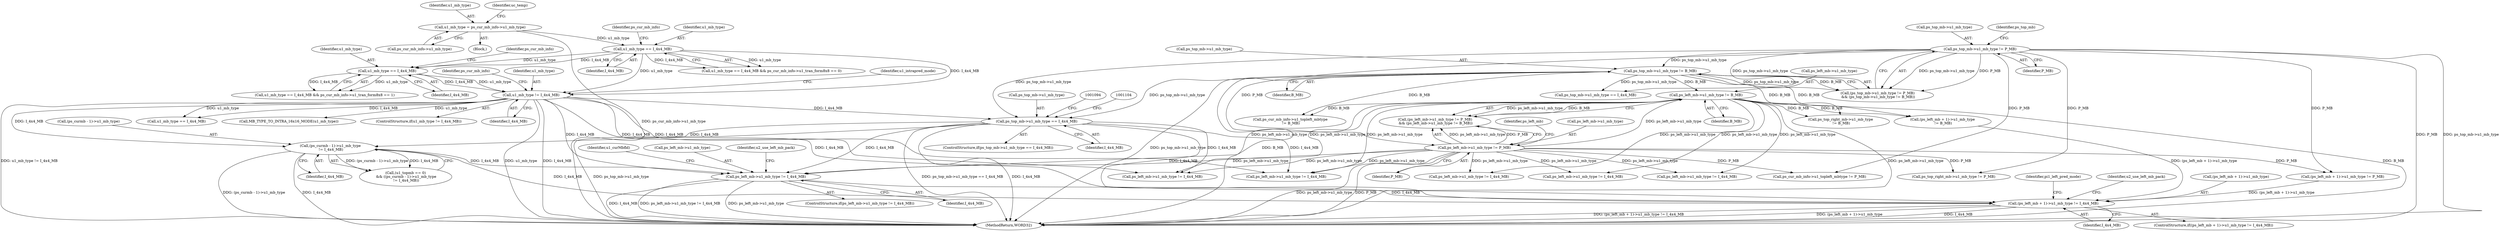 digraph "0_Android_a583270e1c96d307469c83dc42bd3c5f1b9ef63f@pointer" {
"1001190" [label="(Call,ps_left_mb->u1_mb_type != I_4x4_MB)"];
"1000436" [label="(Call,ps_left_mb->u1_mb_type != B_MB)"];
"1000431" [label="(Call,ps_left_mb->u1_mb_type != P_MB)"];
"1000416" [label="(Call,ps_top_mb->u1_mb_type != P_MB)"];
"1000421" [label="(Call,ps_top_mb->u1_mb_type != B_MB)"];
"1001086" [label="(Call,ps_top_mb->u1_mb_type == I_4x4_MB)"];
"1000785" [label="(Call,u1_mb_type != I_4x4_MB)"];
"1000722" [label="(Call,u1_mb_type == I_4x4_MB)"];
"1000697" [label="(Call,u1_mb_type == I_4x4_MB)"];
"1000245" [label="(Call,u1_mb_type = ps_cur_mb_info->u1_mb_type)"];
"1001178" [label="(Call,(ps_curmb - 1)->u1_mb_type\n != I_4x4_MB)"];
"1001229" [label="(Call,(ps_left_mb + 1)->u1_mb_type != I_4x4_MB)"];
"1000723" [label="(Identifier,u1_mb_type)"];
"1001086" [label="(Call,ps_top_mb->u1_mb_type == I_4x4_MB)"];
"1001194" [label="(Identifier,I_4x4_MB)"];
"1003254" [label="(MethodReturn,WORD32)"];
"1000791" [label="(Identifier,u1_intrapred_mode)"];
"1000246" [label="(Identifier,u1_mb_type)"];
"1001368" [label="(Call,ps_left_mb->u1_mb_type != I_4x4_MB)"];
"1000438" [label="(Identifier,ps_left_mb)"];
"1000698" [label="(Identifier,u1_mb_type)"];
"1000440" [label="(Identifier,B_MB)"];
"1000702" [label="(Identifier,ps_cur_mb_info)"];
"1000721" [label="(Call,u1_mb_type == I_4x4_MB && ps_cur_mb_info->u1_tran_form8x8 == 1)"];
"1000245" [label="(Call,u1_mb_type = ps_cur_mb_info->u1_mb_type)"];
"1001229" [label="(Call,(ps_left_mb + 1)->u1_mb_type != I_4x4_MB)"];
"1000416" [label="(Call,ps_top_mb->u1_mb_type != P_MB)"];
"1000785" [label="(Call,u1_mb_type != I_4x4_MB)"];
"1001269" [label="(Identifier,pi1_left_pred_mode)"];
"1000526" [label="(Call,ps_cur_mb_info->u1_topleft_mbtype\n != B_MB)"];
"1000506" [label="(Call,ps_top_right_mb->u1_mb_type != P_MB)"];
"1001814" [label="(Call,u1_mb_type == I_4x4_MB)"];
"1001891" [label="(Call,ps_top_mb->u1_mb_type == I_4x4_MB)"];
"1001239" [label="(Identifier,u2_use_left_mb_pack)"];
"1001191" [label="(Call,ps_left_mb->u1_mb_type)"];
"1000432" [label="(Call,ps_left_mb->u1_mb_type)"];
"1000422" [label="(Call,ps_top_mb->u1_mb_type)"];
"1001174" [label="(Call,(u1_topmb == 0)\n && ((ps_curmb - 1)->u1_mb_type\n != I_4x4_MB))"];
"1001230" [label="(Call,(ps_left_mb + 1)->u1_mb_type)"];
"1001085" [label="(ControlStructure,if(ps_top_mb->u1_mb_type == I_4x4_MB))"];
"1001015" [label="(Identifier,ps_cur_mb_info)"];
"1001943" [label="(Call,ps_left_mb->u1_mb_type != I_4x4_MB)"];
"1000463" [label="(Call,(ps_left_mb + 1)->u1_mb_type != P_MB)"];
"1000521" [label="(Call,ps_cur_mb_info->u1_topleft_mbtype != P_MB)"];
"1001179" [label="(Call,(ps_curmb - 1)->u1_mb_type)"];
"1000727" [label="(Identifier,ps_cur_mb_info)"];
"1001130" [label="(Call,ps_left_mb->u1_mb_type != I_4x4_MB)"];
"1001199" [label="(Identifier,u2_use_left_mb_pack)"];
"1000437" [label="(Call,ps_left_mb->u1_mb_type)"];
"1000699" [label="(Identifier,I_4x4_MB)"];
"1000252" [label="(Identifier,uc_temp)"];
"1000423" [label="(Identifier,ps_top_mb)"];
"1001223" [label="(Identifier,u1_curMbfld)"];
"1000792" [label="(Call,MB_TYPE_TO_INTRA_16x16_MODE(u1_mb_type))"];
"1001184" [label="(Identifier,I_4x4_MB)"];
"1000697" [label="(Call,u1_mb_type == I_4x4_MB)"];
"1000435" [label="(Identifier,P_MB)"];
"1000243" [label="(Block,)"];
"1001087" [label="(Call,ps_top_mb->u1_mb_type)"];
"1000425" [label="(Identifier,B_MB)"];
"1000470" [label="(Call,(ps_left_mb + 1)->u1_mb_type\n != B_MB)"];
"1000436" [label="(Call,ps_left_mb->u1_mb_type != B_MB)"];
"1000784" [label="(ControlStructure,if(u1_mb_type != I_4x4_MB))"];
"1001228" [label="(ControlStructure,if((ps_left_mb + 1)->u1_mb_type != I_4x4_MB))"];
"1001090" [label="(Identifier,I_4x4_MB)"];
"1000724" [label="(Identifier,I_4x4_MB)"];
"1001190" [label="(Call,ps_left_mb->u1_mb_type != I_4x4_MB)"];
"1000696" [label="(Call,u1_mb_type == I_4x4_MB && ps_cur_mb_info->u1_tran_form8x8 == 0)"];
"1001235" [label="(Identifier,I_4x4_MB)"];
"1000786" [label="(Identifier,u1_mb_type)"];
"1001189" [label="(ControlStructure,if(ps_left_mb->u1_mb_type != I_4x4_MB))"];
"1000420" [label="(Identifier,P_MB)"];
"1002013" [label="(Call,ps_left_mb->u1_mb_type != I_4x4_MB)"];
"1000431" [label="(Call,ps_left_mb->u1_mb_type != P_MB)"];
"1002197" [label="(Call,ps_left_mb->u1_mb_type != I_4x4_MB)"];
"1000247" [label="(Call,ps_cur_mb_info->u1_mb_type)"];
"1000511" [label="(Call,ps_top_right_mb->u1_mb_type\n != B_MB)"];
"1000722" [label="(Call,u1_mb_type == I_4x4_MB)"];
"1001178" [label="(Call,(ps_curmb - 1)->u1_mb_type\n != I_4x4_MB)"];
"1000417" [label="(Call,ps_top_mb->u1_mb_type)"];
"1000787" [label="(Identifier,I_4x4_MB)"];
"1000430" [label="(Call,(ps_left_mb->u1_mb_type != P_MB)\n && (ps_left_mb->u1_mb_type != B_MB))"];
"1000415" [label="(Call,(ps_top_mb->u1_mb_type != P_MB)\n && (ps_top_mb->u1_mb_type != B_MB))"];
"1000421" [label="(Call,ps_top_mb->u1_mb_type != B_MB)"];
"1001190" -> "1001189"  [label="AST: "];
"1001190" -> "1001194"  [label="CFG: "];
"1001191" -> "1001190"  [label="AST: "];
"1001194" -> "1001190"  [label="AST: "];
"1001199" -> "1001190"  [label="CFG: "];
"1001223" -> "1001190"  [label="CFG: "];
"1001190" -> "1003254"  [label="DDG: ps_left_mb->u1_mb_type != I_4x4_MB"];
"1001190" -> "1003254"  [label="DDG: ps_left_mb->u1_mb_type"];
"1001190" -> "1003254"  [label="DDG: I_4x4_MB"];
"1000436" -> "1001190"  [label="DDG: ps_left_mb->u1_mb_type"];
"1000431" -> "1001190"  [label="DDG: ps_left_mb->u1_mb_type"];
"1001086" -> "1001190"  [label="DDG: I_4x4_MB"];
"1000785" -> "1001190"  [label="DDG: I_4x4_MB"];
"1001178" -> "1001190"  [label="DDG: I_4x4_MB"];
"1001190" -> "1001229"  [label="DDG: I_4x4_MB"];
"1000436" -> "1000430"  [label="AST: "];
"1000436" -> "1000440"  [label="CFG: "];
"1000437" -> "1000436"  [label="AST: "];
"1000440" -> "1000436"  [label="AST: "];
"1000430" -> "1000436"  [label="CFG: "];
"1000436" -> "1003254"  [label="DDG: ps_left_mb->u1_mb_type"];
"1000436" -> "1003254"  [label="DDG: B_MB"];
"1000436" -> "1000430"  [label="DDG: ps_left_mb->u1_mb_type"];
"1000436" -> "1000430"  [label="DDG: B_MB"];
"1000431" -> "1000436"  [label="DDG: ps_left_mb->u1_mb_type"];
"1000421" -> "1000436"  [label="DDG: B_MB"];
"1000436" -> "1000470"  [label="DDG: B_MB"];
"1000436" -> "1000511"  [label="DDG: B_MB"];
"1000436" -> "1000526"  [label="DDG: B_MB"];
"1000436" -> "1001130"  [label="DDG: ps_left_mb->u1_mb_type"];
"1000436" -> "1001368"  [label="DDG: ps_left_mb->u1_mb_type"];
"1000436" -> "1001943"  [label="DDG: ps_left_mb->u1_mb_type"];
"1000436" -> "1002013"  [label="DDG: ps_left_mb->u1_mb_type"];
"1000436" -> "1002197"  [label="DDG: ps_left_mb->u1_mb_type"];
"1000431" -> "1000430"  [label="AST: "];
"1000431" -> "1000435"  [label="CFG: "];
"1000432" -> "1000431"  [label="AST: "];
"1000435" -> "1000431"  [label="AST: "];
"1000438" -> "1000431"  [label="CFG: "];
"1000430" -> "1000431"  [label="CFG: "];
"1000431" -> "1003254"  [label="DDG: ps_left_mb->u1_mb_type"];
"1000431" -> "1003254"  [label="DDG: P_MB"];
"1000431" -> "1000430"  [label="DDG: ps_left_mb->u1_mb_type"];
"1000431" -> "1000430"  [label="DDG: P_MB"];
"1000416" -> "1000431"  [label="DDG: P_MB"];
"1000431" -> "1000463"  [label="DDG: P_MB"];
"1000431" -> "1000506"  [label="DDG: P_MB"];
"1000431" -> "1000521"  [label="DDG: P_MB"];
"1000431" -> "1001130"  [label="DDG: ps_left_mb->u1_mb_type"];
"1000431" -> "1001368"  [label="DDG: ps_left_mb->u1_mb_type"];
"1000431" -> "1001943"  [label="DDG: ps_left_mb->u1_mb_type"];
"1000431" -> "1002013"  [label="DDG: ps_left_mb->u1_mb_type"];
"1000431" -> "1002197"  [label="DDG: ps_left_mb->u1_mb_type"];
"1000416" -> "1000415"  [label="AST: "];
"1000416" -> "1000420"  [label="CFG: "];
"1000417" -> "1000416"  [label="AST: "];
"1000420" -> "1000416"  [label="AST: "];
"1000423" -> "1000416"  [label="CFG: "];
"1000415" -> "1000416"  [label="CFG: "];
"1000416" -> "1003254"  [label="DDG: P_MB"];
"1000416" -> "1003254"  [label="DDG: ps_top_mb->u1_mb_type"];
"1000416" -> "1000415"  [label="DDG: ps_top_mb->u1_mb_type"];
"1000416" -> "1000415"  [label="DDG: P_MB"];
"1000416" -> "1000421"  [label="DDG: ps_top_mb->u1_mb_type"];
"1000416" -> "1000463"  [label="DDG: P_MB"];
"1000416" -> "1000506"  [label="DDG: P_MB"];
"1000416" -> "1000521"  [label="DDG: P_MB"];
"1000416" -> "1001086"  [label="DDG: ps_top_mb->u1_mb_type"];
"1000416" -> "1001891"  [label="DDG: ps_top_mb->u1_mb_type"];
"1000421" -> "1000415"  [label="AST: "];
"1000421" -> "1000425"  [label="CFG: "];
"1000422" -> "1000421"  [label="AST: "];
"1000425" -> "1000421"  [label="AST: "];
"1000415" -> "1000421"  [label="CFG: "];
"1000421" -> "1003254"  [label="DDG: ps_top_mb->u1_mb_type"];
"1000421" -> "1003254"  [label="DDG: B_MB"];
"1000421" -> "1000415"  [label="DDG: ps_top_mb->u1_mb_type"];
"1000421" -> "1000415"  [label="DDG: B_MB"];
"1000421" -> "1000470"  [label="DDG: B_MB"];
"1000421" -> "1000511"  [label="DDG: B_MB"];
"1000421" -> "1000526"  [label="DDG: B_MB"];
"1000421" -> "1001086"  [label="DDG: ps_top_mb->u1_mb_type"];
"1000421" -> "1001891"  [label="DDG: ps_top_mb->u1_mb_type"];
"1001086" -> "1001085"  [label="AST: "];
"1001086" -> "1001090"  [label="CFG: "];
"1001087" -> "1001086"  [label="AST: "];
"1001090" -> "1001086"  [label="AST: "];
"1001094" -> "1001086"  [label="CFG: "];
"1001104" -> "1001086"  [label="CFG: "];
"1001086" -> "1003254"  [label="DDG: ps_top_mb->u1_mb_type"];
"1001086" -> "1003254"  [label="DDG: ps_top_mb->u1_mb_type == I_4x4_MB"];
"1001086" -> "1003254"  [label="DDG: I_4x4_MB"];
"1000785" -> "1001086"  [label="DDG: I_4x4_MB"];
"1001086" -> "1001130"  [label="DDG: I_4x4_MB"];
"1001086" -> "1001178"  [label="DDG: I_4x4_MB"];
"1001086" -> "1001229"  [label="DDG: I_4x4_MB"];
"1001086" -> "1001368"  [label="DDG: I_4x4_MB"];
"1000785" -> "1000784"  [label="AST: "];
"1000785" -> "1000787"  [label="CFG: "];
"1000786" -> "1000785"  [label="AST: "];
"1000787" -> "1000785"  [label="AST: "];
"1000791" -> "1000785"  [label="CFG: "];
"1001015" -> "1000785"  [label="CFG: "];
"1000785" -> "1003254"  [label="DDG: u1_mb_type != I_4x4_MB"];
"1000785" -> "1003254"  [label="DDG: u1_mb_type"];
"1000785" -> "1003254"  [label="DDG: I_4x4_MB"];
"1000722" -> "1000785"  [label="DDG: u1_mb_type"];
"1000722" -> "1000785"  [label="DDG: I_4x4_MB"];
"1000697" -> "1000785"  [label="DDG: u1_mb_type"];
"1000697" -> "1000785"  [label="DDG: I_4x4_MB"];
"1000785" -> "1000792"  [label="DDG: u1_mb_type"];
"1000785" -> "1001130"  [label="DDG: I_4x4_MB"];
"1000785" -> "1001178"  [label="DDG: I_4x4_MB"];
"1000785" -> "1001229"  [label="DDG: I_4x4_MB"];
"1000785" -> "1001368"  [label="DDG: I_4x4_MB"];
"1000785" -> "1001814"  [label="DDG: u1_mb_type"];
"1000785" -> "1001814"  [label="DDG: I_4x4_MB"];
"1000722" -> "1000721"  [label="AST: "];
"1000722" -> "1000724"  [label="CFG: "];
"1000723" -> "1000722"  [label="AST: "];
"1000724" -> "1000722"  [label="AST: "];
"1000727" -> "1000722"  [label="CFG: "];
"1000721" -> "1000722"  [label="CFG: "];
"1000722" -> "1000721"  [label="DDG: u1_mb_type"];
"1000722" -> "1000721"  [label="DDG: I_4x4_MB"];
"1000697" -> "1000722"  [label="DDG: u1_mb_type"];
"1000697" -> "1000722"  [label="DDG: I_4x4_MB"];
"1000697" -> "1000696"  [label="AST: "];
"1000697" -> "1000699"  [label="CFG: "];
"1000698" -> "1000697"  [label="AST: "];
"1000699" -> "1000697"  [label="AST: "];
"1000702" -> "1000697"  [label="CFG: "];
"1000696" -> "1000697"  [label="CFG: "];
"1000697" -> "1000696"  [label="DDG: u1_mb_type"];
"1000697" -> "1000696"  [label="DDG: I_4x4_MB"];
"1000245" -> "1000697"  [label="DDG: u1_mb_type"];
"1000245" -> "1000243"  [label="AST: "];
"1000245" -> "1000247"  [label="CFG: "];
"1000246" -> "1000245"  [label="AST: "];
"1000247" -> "1000245"  [label="AST: "];
"1000252" -> "1000245"  [label="CFG: "];
"1000245" -> "1003254"  [label="DDG: ps_cur_mb_info->u1_mb_type"];
"1001178" -> "1001174"  [label="AST: "];
"1001178" -> "1001184"  [label="CFG: "];
"1001179" -> "1001178"  [label="AST: "];
"1001184" -> "1001178"  [label="AST: "];
"1001174" -> "1001178"  [label="CFG: "];
"1001178" -> "1003254"  [label="DDG: (ps_curmb - 1)->u1_mb_type"];
"1001178" -> "1003254"  [label="DDG: I_4x4_MB"];
"1001178" -> "1001174"  [label="DDG: (ps_curmb - 1)->u1_mb_type"];
"1001178" -> "1001174"  [label="DDG: I_4x4_MB"];
"1001178" -> "1001229"  [label="DDG: I_4x4_MB"];
"1001229" -> "1001228"  [label="AST: "];
"1001229" -> "1001235"  [label="CFG: "];
"1001230" -> "1001229"  [label="AST: "];
"1001235" -> "1001229"  [label="AST: "];
"1001239" -> "1001229"  [label="CFG: "];
"1001269" -> "1001229"  [label="CFG: "];
"1001229" -> "1003254"  [label="DDG: (ps_left_mb + 1)->u1_mb_type != I_4x4_MB"];
"1001229" -> "1003254"  [label="DDG: (ps_left_mb + 1)->u1_mb_type"];
"1001229" -> "1003254"  [label="DDG: I_4x4_MB"];
"1000463" -> "1001229"  [label="DDG: (ps_left_mb + 1)->u1_mb_type"];
"1000470" -> "1001229"  [label="DDG: (ps_left_mb + 1)->u1_mb_type"];
}
